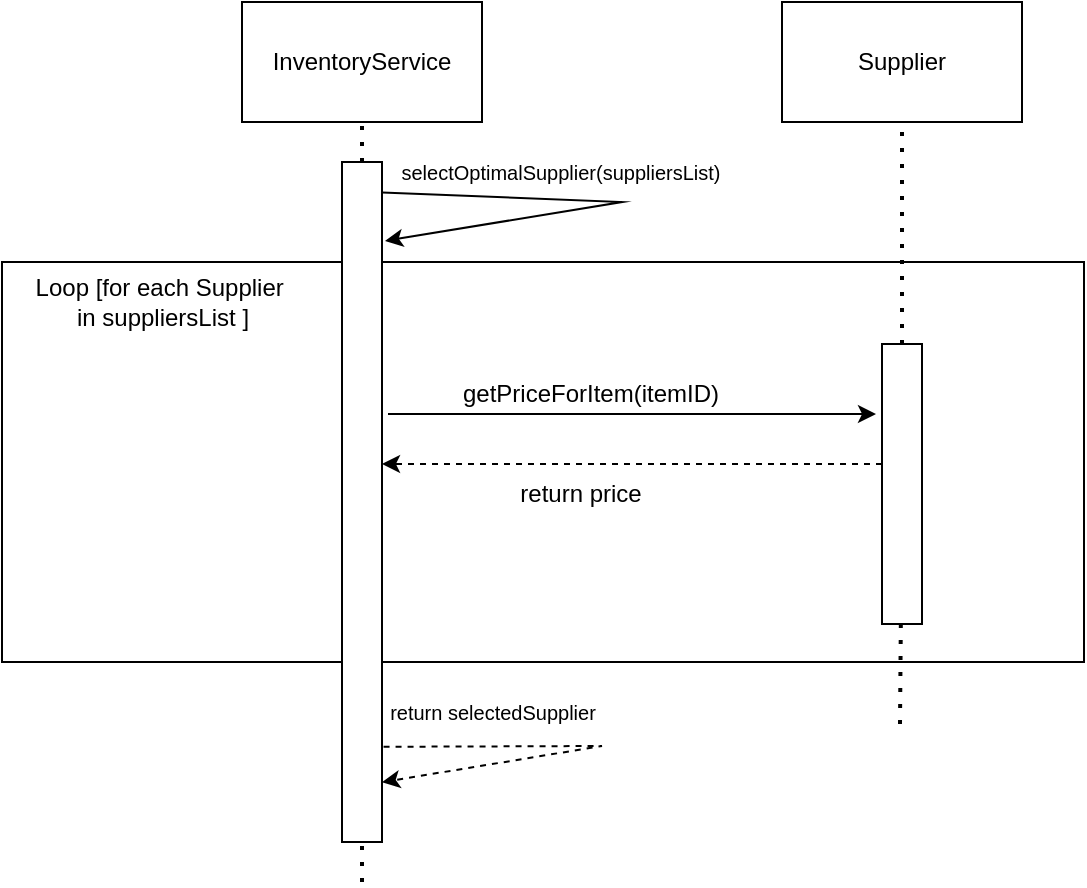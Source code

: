 <mxfile version="27.0.9">
  <diagram name="Sequence - detectLowStockItems()" id="sequence-1">
    <mxGraphModel dx="1138" dy="625" grid="1" gridSize="10" guides="1" tooltips="1" connect="1" arrows="1" fold="1" page="1" pageScale="1" pageWidth="827" pageHeight="1169" math="0" shadow="0">
      <root>
        <mxCell id="0" />
        <mxCell id="1" parent="0" />
        <mxCell id="86hexkFTFtTpV62cVOlB-34" value="" style="rounded=0;whiteSpace=wrap;html=1;" vertex="1" parent="1">
          <mxGeometry x="40" y="250" width="541" height="200" as="geometry" />
        </mxCell>
        <mxCell id="86hexkFTFtTpV62cVOlB-1" value="InventoryService" style="rounded=0;whiteSpace=wrap;html=1;" vertex="1" parent="1">
          <mxGeometry x="160" y="120" width="120" height="60" as="geometry" />
        </mxCell>
        <mxCell id="86hexkFTFtTpV62cVOlB-2" value="Supplier" style="rounded=0;whiteSpace=wrap;html=1;" vertex="1" parent="1">
          <mxGeometry x="430" y="120" width="120" height="60" as="geometry" />
        </mxCell>
        <mxCell id="86hexkFTFtTpV62cVOlB-3" value="" style="endArrow=none;dashed=1;html=1;dashPattern=1 3;strokeWidth=2;rounded=0;entryX=0.5;entryY=1;entryDx=0;entryDy=0;" edge="1" parent="1" target="86hexkFTFtTpV62cVOlB-1">
          <mxGeometry width="50" height="50" relative="1" as="geometry">
            <mxPoint x="220" y="560" as="sourcePoint" />
            <mxPoint x="320" y="300" as="targetPoint" />
          </mxGeometry>
        </mxCell>
        <mxCell id="86hexkFTFtTpV62cVOlB-4" value="" style="endArrow=none;dashed=1;html=1;dashPattern=1 3;strokeWidth=2;rounded=0;" edge="1" parent="1" source="86hexkFTFtTpV62cVOlB-5" target="86hexkFTFtTpV62cVOlB-2">
          <mxGeometry width="50" height="50" relative="1" as="geometry">
            <mxPoint x="489.17" y="620" as="sourcePoint" />
            <mxPoint x="489.17" y="220" as="targetPoint" />
          </mxGeometry>
        </mxCell>
        <mxCell id="86hexkFTFtTpV62cVOlB-6" value="" style="endArrow=none;dashed=1;html=1;dashPattern=1 3;strokeWidth=2;rounded=0;" edge="1" parent="1" target="86hexkFTFtTpV62cVOlB-5">
          <mxGeometry width="50" height="50" relative="1" as="geometry">
            <mxPoint x="489" y="481" as="sourcePoint" />
            <mxPoint x="490" y="261" as="targetPoint" />
          </mxGeometry>
        </mxCell>
        <mxCell id="86hexkFTFtTpV62cVOlB-5" value="" style="rounded=0;whiteSpace=wrap;html=1;" vertex="1" parent="1">
          <mxGeometry x="480" y="291" width="20" height="140" as="geometry" />
        </mxCell>
        <mxCell id="86hexkFTFtTpV62cVOlB-8" value="" style="rounded=0;whiteSpace=wrap;html=1;" vertex="1" parent="1">
          <mxGeometry x="210" y="200" width="20" height="340" as="geometry" />
        </mxCell>
        <mxCell id="86hexkFTFtTpV62cVOlB-9" value="" style="endArrow=classic;html=1;rounded=0;" edge="1" parent="1">
          <mxGeometry width="50" height="50" relative="1" as="geometry">
            <mxPoint x="233" y="326" as="sourcePoint" />
            <mxPoint x="477" y="326" as="targetPoint" />
            <Array as="points" />
          </mxGeometry>
        </mxCell>
        <mxCell id="86hexkFTFtTpV62cVOlB-10" value="getPriceForItem(itemID)" style="text;html=1;align=center;verticalAlign=middle;resizable=0;points=[];autosize=1;strokeColor=none;fillColor=none;" vertex="1" parent="1">
          <mxGeometry x="259" y="301" width="150" height="30" as="geometry" />
        </mxCell>
        <mxCell id="86hexkFTFtTpV62cVOlB-20" value="return price" style="text;html=1;align=center;verticalAlign=middle;resizable=0;points=[];autosize=1;strokeColor=none;fillColor=none;" vertex="1" parent="1">
          <mxGeometry x="289" y="351" width="80" height="30" as="geometry" />
        </mxCell>
        <mxCell id="86hexkFTFtTpV62cVOlB-24" value="" style="endArrow=classic;html=1;rounded=0;dashed=1;" edge="1" parent="1">
          <mxGeometry width="50" height="50" relative="1" as="geometry">
            <mxPoint x="480" y="351" as="sourcePoint" />
            <mxPoint x="230" y="351" as="targetPoint" />
          </mxGeometry>
        </mxCell>
        <mxCell id="86hexkFTFtTpV62cVOlB-33" value="Loop [for each Supplier&amp;nbsp;&lt;div&gt;in suppliersList&amp;nbsp;]&lt;/div&gt;" style="text;html=1;align=center;verticalAlign=middle;resizable=0;points=[];autosize=1;strokeColor=none;fillColor=none;" vertex="1" parent="1">
          <mxGeometry x="45" y="250" width="150" height="40" as="geometry" />
        </mxCell>
        <mxCell id="86hexkFTFtTpV62cVOlB-38" value="" style="endArrow=classic;html=1;rounded=0;exitX=1.039;exitY=0.86;exitDx=0;exitDy=0;exitPerimeter=0;entryX=1;entryY=0.912;entryDx=0;entryDy=0;entryPerimeter=0;dashed=1;" edge="1" parent="1" source="86hexkFTFtTpV62cVOlB-8" target="86hexkFTFtTpV62cVOlB-8">
          <mxGeometry width="50" height="50" relative="1" as="geometry">
            <mxPoint x="190" y="430" as="sourcePoint" />
            <mxPoint x="240" y="380" as="targetPoint" />
            <Array as="points">
              <mxPoint x="340" y="492" />
            </Array>
          </mxGeometry>
        </mxCell>
        <mxCell id="86hexkFTFtTpV62cVOlB-39" value="&lt;font style=&quot;font-size: 10px;&quot;&gt;return selectedSupplier&lt;/font&gt;" style="text;html=1;align=center;verticalAlign=middle;resizable=0;points=[];autosize=1;strokeColor=none;fillColor=none;" vertex="1" parent="1">
          <mxGeometry x="220" y="460" width="130" height="30" as="geometry" />
        </mxCell>
        <mxCell id="86hexkFTFtTpV62cVOlB-40" value="" style="endArrow=classic;html=1;rounded=0;exitX=1.004;exitY=0.045;exitDx=0;exitDy=0;exitPerimeter=0;entryX=1.075;entryY=0.116;entryDx=0;entryDy=0;entryPerimeter=0;" edge="1" parent="1" source="86hexkFTFtTpV62cVOlB-8" target="86hexkFTFtTpV62cVOlB-8">
          <mxGeometry width="50" height="50" relative="1" as="geometry">
            <mxPoint x="150" y="300" as="sourcePoint" />
            <mxPoint x="200" y="250" as="targetPoint" />
            <Array as="points">
              <mxPoint x="350" y="220" />
            </Array>
          </mxGeometry>
        </mxCell>
        <mxCell id="86hexkFTFtTpV62cVOlB-41" value="&lt;font style=&quot;font-size: 10px;&quot;&gt;selectOptimalSupplier(suppliersList)&lt;/font&gt;" style="text;html=1;align=center;verticalAlign=middle;resizable=0;points=[];autosize=1;strokeColor=none;fillColor=none;" vertex="1" parent="1">
          <mxGeometry x="229" y="190" width="180" height="30" as="geometry" />
        </mxCell>
      </root>
    </mxGraphModel>
  </diagram>
</mxfile>
